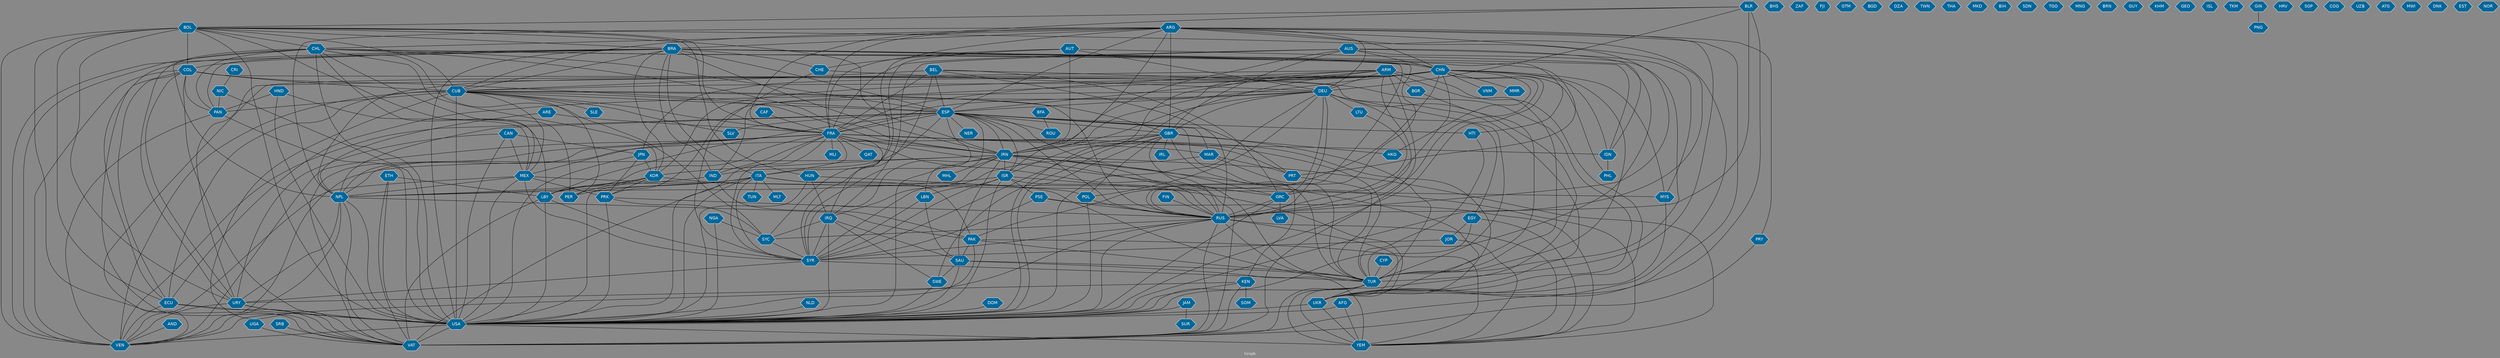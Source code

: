 // Countries together in item graph
graph {
	graph [bgcolor="#888888" fontcolor=white fontsize=12 label="Graph" outputorder=edgesfirst overlap=prism]
	node [color=white fillcolor="#006699" fontcolor=white fontname=Helvetica shape=hexagon style=filled]
	edge [arrowhead=open color=black fontcolor=white fontname=Courier fontsize=12]
		GRC [label=GRC]
		VAT [label=VAT]
		KOR [label=KOR]
		IRN [label=IRN]
		UKR [label=UKR]
		PRK [label=PRK]
		BOL [label=BOL]
		ARG [label=ARG]
		RUS [label=RUS]
		TUR [label=TUR]
		ARM [label=ARM]
		FRA [label=FRA]
		CUB [label=CUB]
		USA [label=USA]
		VEN [label=VEN]
		ESP [label=ESP]
		ISR [label=ISR]
		NPL [label=NPL]
		CHL [label=CHL]
		KEN [label=KEN]
		PSE [label=PSE]
		ITA [label=ITA]
		COL [label=COL]
		ECU [label=ECU]
		GBR [label=GBR]
		IRQ [label=IRQ]
		YEM [label=YEM]
		SAU [label=SAU]
		IDN [label=IDN]
		BRA [label=BRA]
		LBY [label=LBY]
		ETH [label=ETH]
		EGY [label=EGY]
		NGA [label=NGA]
		IND [label=IND]
		JPN [label=JPN]
		SYR [label=SYR]
		SOM [label=SOM]
		CHN [label=CHN]
		NLD [label=NLD]
		AFG [label=AFG]
		BEL [label=BEL]
		MYS [label=MYS]
		AUS [label=AUS]
		CRI [label=CRI]
		PAN [label=PAN]
		LBN [label=LBN]
		DEU [label=DEU]
		BHS [label=BHS]
		URY [label=URY]
		FIN [label=FIN]
		MEX [label=MEX]
		QAT [label=QAT]
		MAR [label=MAR]
		UGA [label=UGA]
		PAK [label=PAK]
		SYC [label=SYC]
		AUT [label=AUT]
		PER [label=PER]
		CAN [label=CAN]
		ZAF [label=ZAF]
		SRB [label=SRB]
		FJI [label=FJI]
		HND [label=HND]
		GTM [label=GTM]
		BGD [label=BGD]
		ROU [label=ROU]
		VNM [label=VNM]
		DZA [label=DZA]
		TWN [label=TWN]
		THA [label=THA]
		MKD [label=MKD]
		NER [label=NER]
		PRY [label=PRY]
		MHL [label=MHL]
		NIC [label=NIC]
		IRL [label=IRL]
		BIH [label=BIH]
		TUN [label=TUN]
		SDN [label=SDN]
		HUN [label=HUN]
		POL [label=POL]
		BLR [label=BLR]
		JOR [label=JOR]
		CAF [label=CAF]
		PHL [label=PHL]
		MLI [label=MLI]
		BFA [label=BFA]
		SWE [label=SWE]
		TGO [label=TGO]
		SLE [label=SLE]
		MNG [label=MNG]
		DOM [label=DOM]
		PRT [label=PRT]
		BRN [label=BRN]
		HTI [label=HTI]
		GUY [label=GUY]
		KHM [label=KHM]
		GEO [label=GEO]
		BGR [label=BGR]
		SLV [label=SLV]
		CYP [label=CYP]
		ISL [label=ISL]
		TKM [label=TKM]
		GIN [label=GIN]
		PNG [label=PNG]
		HRV [label=HRV]
		MMR [label=MMR]
		MLT [label=MLT]
		SGP [label=SGP]
		JAM [label=JAM]
		COG [label=COG]
		HKG [label=HKG]
		AND [label=AND]
		UZB [label=UZB]
		LVA [label=LVA]
		ATG [label=ATG]
		CHE [label=CHE]
		MWI [label=MWI]
		DNK [label=DNK]
		SUR [label=SUR]
		ARE [label=ARE]
		EST [label=EST]
		NOR [label=NOR]
		LTU [label=LTU]
			COL -- ECU [weight=1]
			COL -- VAT [weight=3]
			USA -- VAT [weight=13]
			ETH -- LBY [weight=6]
			CHN -- NPL [weight=10]
			FRA -- IRN [weight=4]
			DEU -- POL [weight=2]
			ARG -- USA [weight=5]
			BRA -- ESP [weight=6]
			BFA -- ROU [weight=1]
			NPL -- URY [weight=1]
			ESP -- ROU [weight=1]
			ARG -- TUR [weight=1]
			AUS -- FRA [weight=1]
			PRT -- TUR [weight=1]
			ARG -- NPL [weight=6]
			BOL -- ECU [weight=9]
			ARG -- DEU [weight=1]
			USA -- YEM [weight=7]
			MAR -- TUR [weight=1]
			MEX -- PRK [weight=5]
			CAF -- FRA [weight=3]
			KOR -- PRK [weight=7]
			CHL -- SYC [weight=1]
			NGA -- USA [weight=1]
			KOR -- USA [weight=10]
			EGY -- YEM [weight=2]
			ESP -- HTI [weight=1]
			CHN -- IDN [weight=1]
			ARG -- PRY [weight=1]
			FRA -- LBY [weight=1]
			HUN -- USA [weight=1]
			CHN -- IND [weight=2]
			AUS -- IRQ [weight=1]
			GBR -- USA [weight=3]
			BEL -- CUB [weight=1]
			LBN -- SYR [weight=1]
			ESP -- SYR [weight=3]
			UKR -- USA [weight=8]
			AFG -- YEM [weight=1]
			IRN -- SYR [weight=3]
			BOL -- VAT [weight=20]
			ESP -- RUS [weight=1]
			KEN -- USA [weight=4]
			CHL -- MEX [weight=3]
			AUS -- GBR [weight=3]
			IRN -- VAT [weight=3]
			IRN -- RUS [weight=28]
			AUT -- ITA [weight=1]
			AUT -- TUR [weight=1]
			GBR -- SWE [weight=2]
			CHL -- NPL [weight=21]
			SWE -- USA [weight=1]
			LBY -- USA [weight=1]
			NLD -- USA [weight=1]
			KEN -- URY [weight=1]
			FRA -- SYR [weight=1]
			MEX -- USA [weight=10]
			IRQ -- SYC [weight=1]
			AND -- VEN [weight=2]
			ITA -- NPL [weight=1]
			FRA -- RUS [weight=9]
			NPL -- VEN [weight=8]
			POL -- RUS [weight=6]
			CHL -- RUS [weight=3]
			RUS -- SYC [weight=2]
			ARM -- UKR [weight=1]
			ITA -- LBY [weight=13]
			ISR -- SYR [weight=4]
			ARM -- URY [weight=1]
			CUB -- FRA [weight=6]
			DEU -- ECU [weight=1]
			PRK -- SYC [weight=2]
			MAR -- PRT [weight=2]
			IRQ -- USA [weight=7]
			CHN -- IRN [weight=3]
			FRA -- IRQ [weight=1]
			BOL -- HUN [weight=1]
			BRA -- COL [weight=2]
			HUN -- POL [weight=1]
			ARG -- GBR [weight=13]
			BLR -- DEU [weight=2]
			RUS -- VAT [weight=1]
			BLR -- BOL [weight=1]
			CAN -- MEX [weight=1]
			USA -- VEN [weight=51]
			COL -- USA [weight=6]
			CHN -- MYS [weight=2]
			PRK -- RUS [weight=3]
			NPL -- USA [weight=5]
			IND -- NPL [weight=8]
			UGA -- VAT [weight=1]
			CHN -- PRK [weight=1]
			CUB -- MEX [weight=2]
			CUB -- PAN [weight=43]
			MEX -- VEN [weight=1]
			ESP -- PRT [weight=3]
			CAN -- USA [weight=1]
			BRA -- RUS [weight=1]
			RUS -- TUR [weight=2]
			SAU -- SWE [weight=1]
			CHN -- TUR [weight=1]
			ARE -- NPL [weight=1]
			ARE -- FRA [weight=1]
			FRA -- MAR [weight=2]
			FRA -- IND [weight=1]
			NGA -- SYC [weight=1]
			ITA -- PAK [weight=1]
			ITA -- MLT [weight=3]
			BOL -- CUB [weight=3]
			TUR -- USA [weight=1]
			FRA -- MLI [weight=2]
			DEU -- ESP [weight=1]
			ISR -- LBN [weight=2]
			JAM -- SUR [weight=1]
			CUB -- RUS [weight=4]
			CHL -- PER [weight=3]
			COL -- CUB [weight=5]
			ESP -- TUR [weight=1]
			DOM -- USA [weight=1]
			GBR -- HKG [weight=1]
			JPN -- PRK [weight=1]
			BLR -- UKR [weight=4]
			DEU -- EGY [weight=1]
			CHN -- JPN [weight=1]
			CHN -- VEN [weight=1]
			IRQ -- SAU [weight=1]
			IRQ -- SYR [weight=3]
			ISR -- USA [weight=9]
			DEU -- GRC [weight=9]
			GBR -- RUS [weight=2]
			KEN -- SOM [weight=16]
			ARM -- VAT [weight=20]
			MYS -- UKR [weight=2]
			CHL -- USA [weight=3]
			AUS -- IDN [weight=3]
			POL -- USA [weight=1]
			KOR -- YEM [weight=1]
			BOL -- USA [weight=12]
			ECU -- VAT [weight=11]
			GBR -- SYR [weight=6]
			GIN -- PNG [weight=4]
			ISR -- PSE [weight=28]
			HND -- USA [weight=2]
			IND -- PAK [weight=3]
			ETH -- VAT [weight=2]
			EGY -- JOR [weight=1]
			ESP -- FRA [weight=3]
			BRA -- ITA [weight=1]
			TUR -- UKR [weight=1]
			CHN -- MMR [weight=2]
			ARG -- CHL [weight=7]
			COL -- PAN [weight=4]
			NPL -- PAK [weight=1]
			IRN -- TUR [weight=3]
			IRN -- SAU [weight=7]
			BLR -- FRA [weight=1]
			UKR -- YEM [weight=1]
			FRA -- NPL [weight=5]
			ISR -- RUS [weight=9]
			BRA -- KOR [weight=2]
			AUS -- IRN [weight=1]
			BOL -- IRN [weight=3]
			RUS -- VEN [weight=1]
			ESP -- LBY [weight=9]
			HND -- PAN [weight=1]
			ARG -- BRA [weight=2]
			BOL -- FRA [weight=1]
			FRA -- VAT [weight=9]
			FRA -- TUR [weight=1]
			BEL -- SYR [weight=2]
			IRQ -- SWE [weight=1]
			FRA -- QAT [weight=4]
			BEL -- RUS [weight=1]
			NIC -- PAN [weight=1]
			CUB -- USA [weight=213]
			FIN -- RUS [weight=1]
			PAN -- USA [weight=37]
			CHN -- VNM [weight=1]
			RUS -- YEM [weight=4]
			SYC -- SYR [weight=1]
			FRA -- UKR [weight=5]
			ESP -- LBN [weight=3]
			SYR -- URY [weight=2]
			ESP -- NER [weight=1]
			CRI -- NIC [weight=8]
			CHN -- HKG [weight=2]
			FRA -- IDN [weight=4]
			SYR -- TUR [weight=6]
			LBY -- SYR [weight=1]
			SAU -- YEM [weight=34]
			CHE -- SYR [weight=1]
			ARM -- TUR [weight=24]
			DEU -- GBR [weight=1]
			ARG -- ESP [weight=6]
			BRA -- USA [weight=5]
			ARG -- VAT [weight=7]
			IRN -- UKR [weight=1]
			BEL -- GRC [weight=1]
			SAU -- TUR [weight=1]
			FRA -- VEN [weight=1]
			CAN -- JPN [weight=3]
			JOR -- SYR [weight=3]
			CUB -- IRN [weight=2]
			ARM -- ISR [weight=2]
			PRK -- USA [weight=3]
			ARG -- CHN [weight=1]
			PAK -- YEM [weight=7]
			ARM -- DEU [weight=4]
			BOL -- COL [weight=16]
			ARM -- RUS [weight=4]
			HUN -- IRQ [weight=1]
			IRN -- VEN [weight=2]
			AUT -- CHE [weight=1]
			COL -- YEM [weight=1]
			URY -- USA [weight=11]
			EGY -- USA [weight=4]
			CHL -- CHN [weight=1]
			GBR -- IRL [weight=1]
			ARG -- FRA [weight=1]
			KOR -- LBY [weight=3]
			HND -- MEX [weight=1]
			FRA -- MEX [weight=1]
			FRA -- GRC [weight=1]
			JOR -- YEM [weight=1]
			IRN -- YEM [weight=19]
			BGR -- TUR [weight=2]
			MEX -- SYR [weight=2]
			FRA -- USA [weight=4]
			JAM -- USA [weight=2]
			ITA -- TUR [weight=2]
			IRN -- IRQ [weight=1]
			ESP -- VEN [weight=44]
			CHL -- VEN [weight=5]
			BOL -- LBY [weight=1]
			AUS -- MYS [weight=2]
			IDN -- PHL [weight=1]
			BOL -- UKR [weight=2]
			CHL -- KOR [weight=2]
			CHN -- PHL [weight=3]
			ARG -- ISR [weight=1]
			RUS -- UKR [weight=48]
			ITA -- USA [weight=3]
			IRN -- USA [weight=69]
			GRC -- USA [weight=5]
			GBR -- POL [weight=1]
			NIC -- USA [weight=1]
			CHN -- KOR [weight=2]
			ARM -- FRA [weight=2]
			BEL -- UKR [weight=1]
			PAN -- VEN [weight=8]
			HTI -- TUR [weight=1]
			ARM -- BGR [weight=3]
			DEU -- UKR [weight=7]
			PSE -- RUS [weight=1]
			ETH -- USA [weight=1]
			NPL -- VAT [weight=5]
			PSE -- SYR [weight=13]
			CHL -- PAN [weight=1]
			ARG -- SYC [weight=1]
			ITA -- PER [weight=1]
			DEU -- TUR [weight=6]
			RUS -- USA [weight=14]
			FRA -- ITA [weight=2]
			BRA -- VEN [weight=3]
			CHL -- HTI [weight=2]
			BRA -- CHN [weight=1]
			AUS -- CHN [weight=2]
			CHN -- PAK [weight=1]
			BEL -- FRA [weight=1]
			ECU -- VEN [weight=1]
			PSE -- YEM [weight=1]
			BRA -- IND [weight=2]
			COL -- ESP [weight=1]
			GBR -- IRN [weight=1]
			BRA -- CUB [weight=1]
			ESP -- IND [weight=4]
			LTU -- RUS [weight=1]
			BRA -- ECU [weight=1]
			LBY -- VAT [weight=1]
			CYP -- TUR [weight=1]
			GBR -- KEN [weight=1]
			AUT -- DEU [weight=1]
			CUB -- ECU [weight=4]
			AFG -- USA [weight=2]
			ARG -- RUS [weight=14]
			TUR -- VAT [weight=18]
			ISR -- UKR [weight=4]
			BOL -- URY [weight=1]
			IRN -- ISR [weight=49]
			ARG -- CUB [weight=2]
			CHL -- URY [weight=1]
			ESP -- IRN [weight=1]
			CHL -- IRN [weight=1]
			CUB -- SLE [weight=1]
			AUT -- IRN [weight=5]
			IRN -- KOR [weight=2]
			ECU -- USA [weight=6]
			URY -- VEN [weight=2]
			DEU -- RUS [weight=11]
			JPN -- USA [weight=2]
			CHN -- USA [weight=12]
			DEU -- LTU [weight=1]
			KEN -- VAT [weight=3]
			COL -- URY [weight=1]
			ESP -- NPL [weight=22]
			COL -- VEN [weight=3]
			ITA -- VAT [weight=18]
			CHN -- GRC [weight=2]
			CHL -- ESP [weight=1]
			CHE -- DEU [weight=1]
			CUB -- VAT [weight=26]
			BRA -- CHE [weight=1]
			BRA -- PAN [weight=1]
			SRB -- VAT [weight=1]
			MAR -- SYR [weight=1]
			MEX -- MYS [weight=3]
			BRA -- PRT [weight=1]
			CHN -- CUB [weight=5]
			GRC -- RUS [weight=19]
			DEU -- FRA [weight=6]
			GBR -- NPL [weight=1]
			PAK -- USA [weight=1]
			ITA -- SYR [weight=1]
			GRC -- LVA [weight=1]
			IRN -- MHL [weight=1]
			KOR -- PER [weight=1]
			BOL -- VEN [weight=3]
			CAN -- URY [weight=1]
			MEX -- NPL [weight=2]
			DEU -- IRN [weight=6]
			PAK -- TUR [weight=1]
			ARM -- ESP [weight=1]
			JPN -- KOR [weight=1]
			ESP -- GBR [weight=1]
			ISR -- NPL [weight=2]
			CUB -- VEN [weight=14]
			CUB -- PER [weight=1]
			ITA -- TUN [weight=2]
			ESP -- GRC [weight=2]
			PRY -- VAT [weight=1]
			AUT -- FRA [weight=1]
			BOL -- BRA [weight=2]
			ESP -- ISR [weight=1]
			BRA -- IRN [weight=1]
			GBR -- TUR [weight=3]
			BRA -- IDN [weight=8]
			ESP -- SLV [weight=1]
			AUS -- TUR [weight=3]
			ARM -- USA [weight=5]
			URY -- VAT [weight=2]
			CHN -- RUS [weight=5]
			DEU -- USA [weight=10]
			PAK -- SAU [weight=6]
			LBN -- SAU [weight=1]
			RUS -- SYR [weight=2]
			ESP -- MAR [weight=4]
			CUB -- GBR [weight=4]
			BOL -- CHL [weight=20]
			BEL -- ESP [weight=1]
			BLR -- RUS [weight=2]
			CUB -- SLV [weight=1]
			FRA -- PRT [weight=2]
			TUR -- YEM [weight=1]
			CUB -- ESP [weight=2]
			SAU -- USA [weight=1]
}